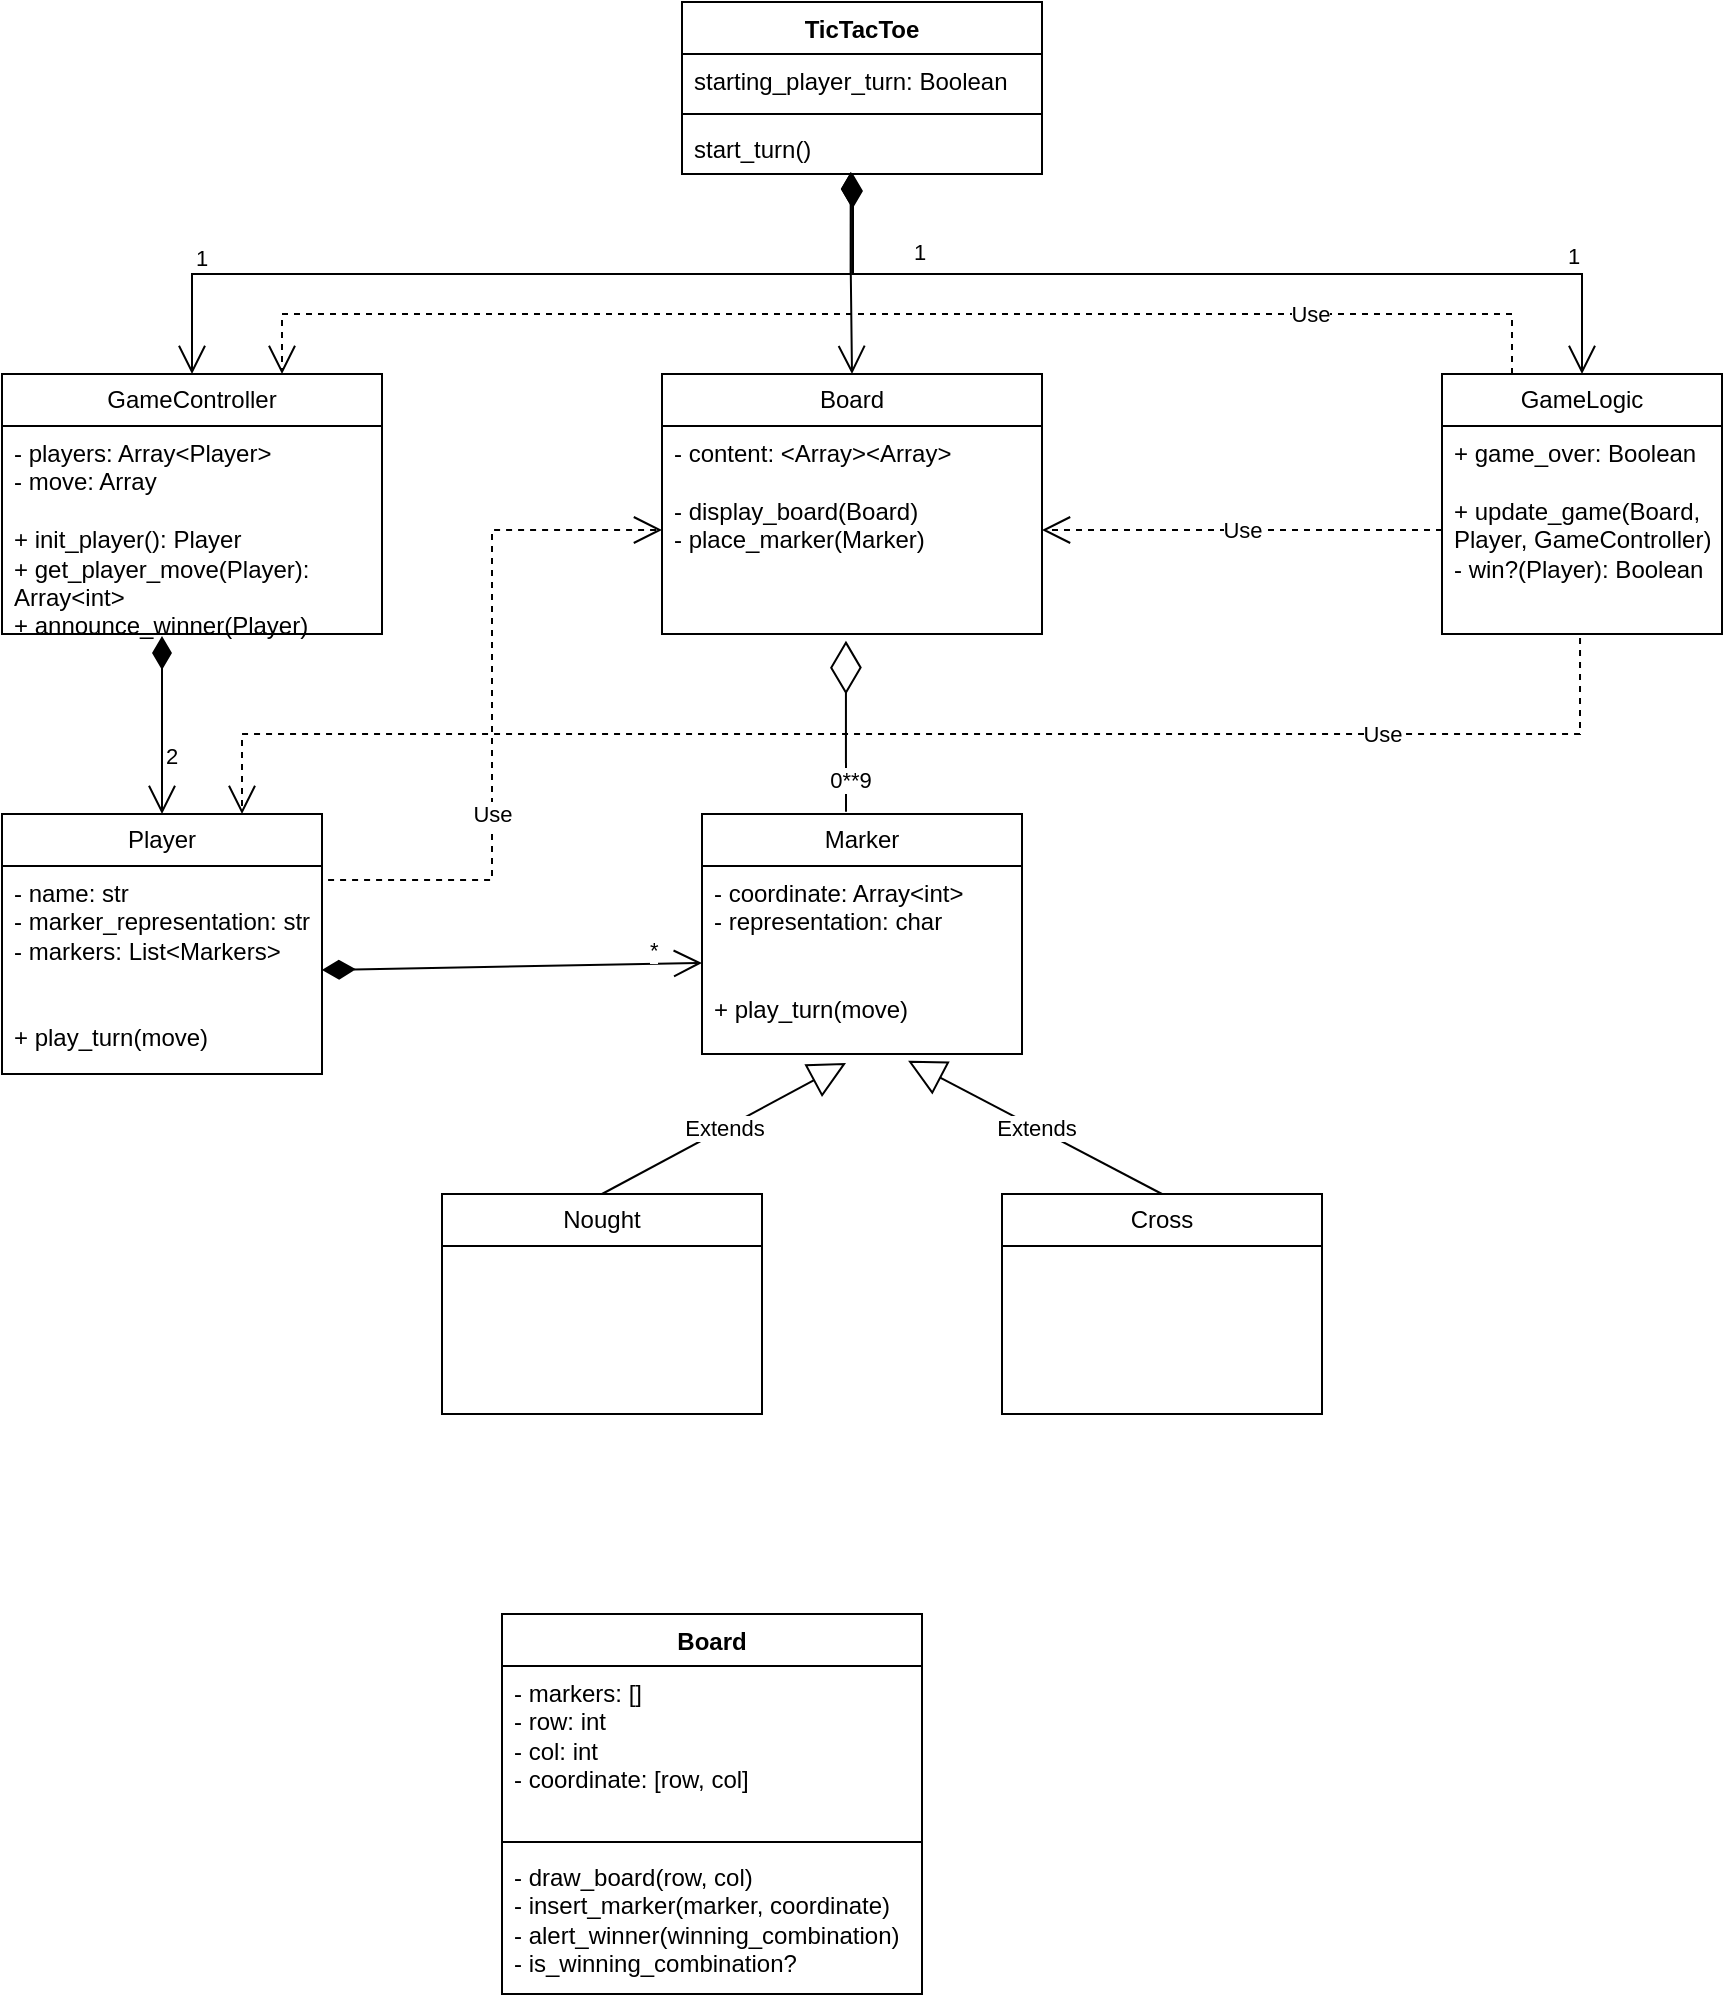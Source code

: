 <mxfile version="24.6.5" type="github">
  <diagram name="Page-1" id="c4acf3e9-155e-7222-9cf6-157b1a14988f">
    <mxGraphModel dx="2318" dy="797" grid="0" gridSize="10" guides="1" tooltips="1" connect="1" arrows="1" fold="1" page="1" pageScale="1" pageWidth="850" pageHeight="1100" background="none" math="0" shadow="0">
      <root>
        <mxCell id="0" />
        <mxCell id="1" parent="0" />
        <mxCell id="5d2195bd80daf111-30" style="edgeStyle=orthogonalEdgeStyle;rounded=0;html=1;dashed=1;labelBackgroundColor=none;startFill=0;endArrow=open;endFill=0;endSize=10;fontFamily=Verdana;fontSize=10;" parent="1" edge="1">
          <mxGeometry relative="1" as="geometry">
            <Array as="points">
              <mxPoint x="300" y="580" />
              <mxPoint x="300" y="642" />
            </Array>
            <mxPoint x="-200" y="642" as="targetPoint" />
          </mxGeometry>
        </mxCell>
        <mxCell id="5d2195bd80daf111-32" style="edgeStyle=orthogonalEdgeStyle;rounded=0;html=1;dashed=1;labelBackgroundColor=none;startFill=0;endArrow=open;endFill=0;endSize=10;fontFamily=Verdana;fontSize=10;" parent="1" edge="1">
          <mxGeometry relative="1" as="geometry">
            <Array as="points">
              <mxPoint x="170" y="780" />
            </Array>
            <mxPoint x="-360" y="780" as="targetPoint" />
          </mxGeometry>
        </mxCell>
        <mxCell id="5d2195bd80daf111-33" style="edgeStyle=orthogonalEdgeStyle;rounded=0;html=1;dashed=1;labelBackgroundColor=none;startFill=0;endArrow=open;endFill=0;endSize=10;fontFamily=Verdana;fontSize=10;" parent="1" edge="1">
          <mxGeometry relative="1" as="geometry">
            <Array as="points">
              <mxPoint x="140" y="978" />
            </Array>
            <mxPoint x="-360" y="978" as="targetPoint" />
          </mxGeometry>
        </mxCell>
        <mxCell id="KroFiL_tocNXz4LVEAQP-15" value="Board" style="swimlane;fontStyle=1;align=center;verticalAlign=top;childLayout=stackLayout;horizontal=1;startSize=26;horizontalStack=0;resizeParent=1;resizeParentMax=0;resizeLast=0;collapsible=1;marginBottom=0;whiteSpace=wrap;html=1;" parent="1" vertex="1">
          <mxGeometry x="-190" y="850" width="210" height="190" as="geometry" />
        </mxCell>
        <mxCell id="KroFiL_tocNXz4LVEAQP-16" value="- markers: []&lt;div&gt;- row: int&lt;/div&gt;&lt;div&gt;- col: int&lt;/div&gt;&lt;div&gt;- coordinate: [row, col]&lt;/div&gt;" style="text;strokeColor=none;fillColor=none;align=left;verticalAlign=top;spacingLeft=4;spacingRight=4;overflow=hidden;rotatable=0;points=[[0,0.5],[1,0.5]];portConstraint=eastwest;whiteSpace=wrap;html=1;" parent="KroFiL_tocNXz4LVEAQP-15" vertex="1">
          <mxGeometry y="26" width="210" height="84" as="geometry" />
        </mxCell>
        <mxCell id="KroFiL_tocNXz4LVEAQP-17" value="" style="line;strokeWidth=1;fillColor=none;align=left;verticalAlign=middle;spacingTop=-1;spacingLeft=3;spacingRight=3;rotatable=0;labelPosition=right;points=[];portConstraint=eastwest;strokeColor=inherit;" parent="KroFiL_tocNXz4LVEAQP-15" vertex="1">
          <mxGeometry y="110" width="210" height="8" as="geometry" />
        </mxCell>
        <mxCell id="KroFiL_tocNXz4LVEAQP-18" value="- draw_board(row, col)&lt;div&gt;- insert_marker(marker, coordinate)&lt;br&gt;&lt;div&gt;- alert_winner(winning_combination)&lt;/div&gt;&lt;div&gt;- is_winning_combination?&lt;/div&gt;&lt;div&gt;&lt;br&gt;&lt;/div&gt;&lt;div&gt;&lt;br&gt;&lt;/div&gt;&lt;/div&gt;" style="text;strokeColor=none;fillColor=none;align=left;verticalAlign=top;spacingLeft=4;spacingRight=4;overflow=hidden;rotatable=0;points=[[0,0.5],[1,0.5]];portConstraint=eastwest;whiteSpace=wrap;html=1;" parent="KroFiL_tocNXz4LVEAQP-15" vertex="1">
          <mxGeometry y="118" width="210" height="72" as="geometry" />
        </mxCell>
        <mxCell id="PxHN0m3QXHdbut6XQwxZ-1" value="GameController" style="swimlane;fontStyle=0;childLayout=stackLayout;horizontal=1;startSize=26;fillColor=none;horizontalStack=0;resizeParent=1;resizeParentMax=0;resizeLast=0;collapsible=1;marginBottom=0;whiteSpace=wrap;html=1;" parent="1" vertex="1">
          <mxGeometry x="-440" y="230" width="190" height="130" as="geometry" />
        </mxCell>
        <mxCell id="PxHN0m3QXHdbut6XQwxZ-2" value="&lt;div&gt;- players: Array&amp;lt;Player&amp;gt;&lt;/div&gt;&lt;div&gt;- move: Array&lt;/div&gt;&lt;div&gt;&lt;br&gt;&lt;/div&gt;&lt;div&gt;+ init_player(): Player&lt;/div&gt;&lt;div&gt;+ get_player_move(Player): Array&amp;lt;int&amp;gt;&lt;/div&gt;&lt;div&gt;+ announce_winner(Player)&lt;/div&gt;&lt;div&gt;&lt;br&gt;&lt;/div&gt;" style="text;strokeColor=none;fillColor=none;align=left;verticalAlign=top;spacingLeft=4;spacingRight=4;overflow=hidden;rotatable=0;points=[[0,0.5],[1,0.5]];portConstraint=eastwest;whiteSpace=wrap;html=1;" parent="PxHN0m3QXHdbut6XQwxZ-1" vertex="1">
          <mxGeometry y="26" width="190" height="104" as="geometry" />
        </mxCell>
        <mxCell id="PxHN0m3QXHdbut6XQwxZ-7" value="Board" style="swimlane;fontStyle=0;childLayout=stackLayout;horizontal=1;startSize=26;fillColor=none;horizontalStack=0;resizeParent=1;resizeParentMax=0;resizeLast=0;collapsible=1;marginBottom=0;whiteSpace=wrap;html=1;" parent="1" vertex="1">
          <mxGeometry x="-110" y="230" width="190" height="130" as="geometry" />
        </mxCell>
        <mxCell id="PxHN0m3QXHdbut6XQwxZ-8" value="- content: &amp;lt;Array&amp;gt;&amp;lt;Array&amp;gt;&lt;div&gt;&lt;br&gt;&lt;/div&gt;&lt;div&gt;- display_board(Board)&amp;nbsp;&lt;/div&gt;&lt;div&gt;- place_marker(Marker)&lt;/div&gt;" style="text;strokeColor=none;fillColor=none;align=left;verticalAlign=top;spacingLeft=4;spacingRight=4;overflow=hidden;rotatable=0;points=[[0,0.5],[1,0.5]];portConstraint=eastwest;whiteSpace=wrap;html=1;" parent="PxHN0m3QXHdbut6XQwxZ-7" vertex="1">
          <mxGeometry y="26" width="190" height="104" as="geometry" />
        </mxCell>
        <mxCell id="PxHN0m3QXHdbut6XQwxZ-11" value="GameLogic" style="swimlane;fontStyle=0;childLayout=stackLayout;horizontal=1;startSize=26;fillColor=none;horizontalStack=0;resizeParent=1;resizeParentMax=0;resizeLast=0;collapsible=1;marginBottom=0;whiteSpace=wrap;html=1;" parent="1" vertex="1">
          <mxGeometry x="280" y="230" width="140" height="130" as="geometry" />
        </mxCell>
        <mxCell id="PxHN0m3QXHdbut6XQwxZ-12" value="+ game_over: Boolean&lt;div&gt;&lt;br&gt;&lt;/div&gt;&lt;div&gt;+ update_game(Board, Player, GameController)&lt;/div&gt;&lt;div&gt;- win?(Player): Boolean&lt;/div&gt;" style="text;strokeColor=none;fillColor=none;align=left;verticalAlign=top;spacingLeft=4;spacingRight=4;overflow=hidden;rotatable=0;points=[[0,0.5],[1,0.5]];portConstraint=eastwest;whiteSpace=wrap;html=1;" parent="PxHN0m3QXHdbut6XQwxZ-11" vertex="1">
          <mxGeometry y="26" width="140" height="104" as="geometry" />
        </mxCell>
        <mxCell id="PxHN0m3QXHdbut6XQwxZ-18" value="Player" style="swimlane;fontStyle=0;childLayout=stackLayout;horizontal=1;startSize=26;fillColor=none;horizontalStack=0;resizeParent=1;resizeParentMax=0;resizeLast=0;collapsible=1;marginBottom=0;whiteSpace=wrap;html=1;" parent="1" vertex="1">
          <mxGeometry x="-440" y="450" width="160" height="130" as="geometry" />
        </mxCell>
        <mxCell id="PxHN0m3QXHdbut6XQwxZ-19" value="&lt;div&gt;- name: str&lt;br&gt;- marker_representation: str&lt;/div&gt;&lt;div&gt;- markers: List&amp;lt;Markers&amp;gt;&lt;/div&gt;&lt;div&gt;&lt;br&gt;&lt;/div&gt;&lt;div&gt;&lt;br&gt;&lt;/div&gt;&lt;div&gt;+ play_turn(move)&lt;/div&gt;" style="text;strokeColor=none;fillColor=none;align=left;verticalAlign=top;spacingLeft=4;spacingRight=4;overflow=hidden;rotatable=0;points=[[0,0.5],[1,0.5]];portConstraint=eastwest;whiteSpace=wrap;html=1;" parent="PxHN0m3QXHdbut6XQwxZ-18" vertex="1">
          <mxGeometry y="26" width="160" height="104" as="geometry" />
        </mxCell>
        <mxCell id="PxHN0m3QXHdbut6XQwxZ-20" value="1" style="endArrow=open;html=1;endSize=12;startArrow=diamondThin;startSize=14;startFill=1;edgeStyle=orthogonalEdgeStyle;align=left;verticalAlign=bottom;rounded=0;entryX=0.5;entryY=0;entryDx=0;entryDy=0;exitX=0.469;exitY=0.962;exitDx=0;exitDy=0;exitPerimeter=0;" parent="1" source="1jzwe3sKnmba9i9bLfP2-15" target="PxHN0m3QXHdbut6XQwxZ-1" edge="1">
          <mxGeometry x="-0.775" y="30" relative="1" as="geometry">
            <mxPoint x="-15" y="130" as="sourcePoint" />
            <mxPoint x="-190" y="250" as="targetPoint" />
            <mxPoint as="offset" />
          </mxGeometry>
        </mxCell>
        <mxCell id="PxHN0m3QXHdbut6XQwxZ-21" value="1" style="endArrow=open;html=1;endSize=12;startArrow=diamondThin;startSize=14;startFill=1;edgeStyle=orthogonalEdgeStyle;align=left;verticalAlign=bottom;rounded=0;entryX=0.5;entryY=0;entryDx=0;entryDy=0;exitX=0.469;exitY=0.962;exitDx=0;exitDy=0;exitPerimeter=0;" parent="1" source="1jzwe3sKnmba9i9bLfP2-15" target="PxHN0m3QXHdbut6XQwxZ-7" edge="1">
          <mxGeometry x="0.048" y="-330" relative="1" as="geometry">
            <mxPoint x="-10" y="140" as="sourcePoint" />
            <mxPoint x="-350" y="240" as="targetPoint" />
            <mxPoint as="offset" />
          </mxGeometry>
        </mxCell>
        <mxCell id="PxHN0m3QXHdbut6XQwxZ-22" value="1" style="endArrow=open;html=1;endSize=12;startArrow=diamondThin;startSize=14;startFill=1;edgeStyle=orthogonalEdgeStyle;align=left;verticalAlign=bottom;rounded=0;entryX=0.5;entryY=0;entryDx=0;entryDy=0;exitX=0.475;exitY=1;exitDx=0;exitDy=0;exitPerimeter=0;" parent="1" source="1jzwe3sKnmba9i9bLfP2-15" target="PxHN0m3QXHdbut6XQwxZ-11" edge="1">
          <mxGeometry x="0.747" relative="1" as="geometry">
            <mxPoint x="-15" y="130" as="sourcePoint" />
            <mxPoint x="-350" y="240" as="targetPoint" />
            <mxPoint as="offset" />
          </mxGeometry>
        </mxCell>
        <mxCell id="PxHN0m3QXHdbut6XQwxZ-23" value="2" style="endArrow=open;html=1;endSize=12;startArrow=diamondThin;startSize=14;startFill=1;align=left;verticalAlign=bottom;rounded=0;" parent="1" target="PxHN0m3QXHdbut6XQwxZ-18" edge="1">
          <mxGeometry x="0.551" relative="1" as="geometry">
            <mxPoint x="-360" y="361" as="sourcePoint" />
            <mxPoint x="-350" y="240" as="targetPoint" />
            <mxPoint as="offset" />
          </mxGeometry>
        </mxCell>
        <mxCell id="PxHN0m3QXHdbut6XQwxZ-24" value="Marker" style="swimlane;fontStyle=0;childLayout=stackLayout;horizontal=1;startSize=26;fillColor=none;horizontalStack=0;resizeParent=1;resizeParentMax=0;resizeLast=0;collapsible=1;marginBottom=0;whiteSpace=wrap;html=1;" parent="1" vertex="1">
          <mxGeometry x="-90" y="450" width="160" height="120" as="geometry" />
        </mxCell>
        <mxCell id="PxHN0m3QXHdbut6XQwxZ-25" value="&lt;div&gt;- coordinate: Array&amp;lt;int&amp;gt;&lt;/div&gt;&lt;div&gt;- representation: char&lt;/div&gt;&lt;div&gt;&lt;br&gt;&lt;/div&gt;&lt;div&gt;&lt;br&gt;&lt;/div&gt;&lt;div&gt;+ play_turn(move)&lt;/div&gt;" style="text;strokeColor=none;fillColor=none;align=left;verticalAlign=top;spacingLeft=4;spacingRight=4;overflow=hidden;rotatable=0;points=[[0,0.5],[1,0.5]];portConstraint=eastwest;whiteSpace=wrap;html=1;" parent="PxHN0m3QXHdbut6XQwxZ-24" vertex="1">
          <mxGeometry y="26" width="160" height="94" as="geometry" />
        </mxCell>
        <mxCell id="1jzwe3sKnmba9i9bLfP2-1" value="*" style="endArrow=open;html=1;endSize=12;startArrow=diamondThin;startSize=14;startFill=1;align=left;verticalAlign=bottom;rounded=0;exitX=1;exitY=0.5;exitDx=0;exitDy=0;" edge="1" parent="1" source="PxHN0m3QXHdbut6XQwxZ-19" target="PxHN0m3QXHdbut6XQwxZ-25">
          <mxGeometry x="0.7" y="-2" relative="1" as="geometry">
            <mxPoint x="-350" y="371" as="sourcePoint" />
            <mxPoint x="-350" y="460" as="targetPoint" />
            <mxPoint as="offset" />
          </mxGeometry>
        </mxCell>
        <mxCell id="1jzwe3sKnmba9i9bLfP2-2" value="Use" style="endArrow=open;endSize=12;dashed=1;html=1;rounded=0;exitX=1.019;exitY=0.067;exitDx=0;exitDy=0;exitPerimeter=0;entryX=0;entryY=0.5;entryDx=0;entryDy=0;edgeStyle=orthogonalEdgeStyle;" edge="1" parent="1" source="PxHN0m3QXHdbut6XQwxZ-19" target="PxHN0m3QXHdbut6XQwxZ-8">
          <mxGeometry x="-0.328" width="160" relative="1" as="geometry">
            <mxPoint x="-170" y="370" as="sourcePoint" />
            <mxPoint x="-10" y="370" as="targetPoint" />
            <mxPoint as="offset" />
          </mxGeometry>
        </mxCell>
        <mxCell id="1jzwe3sKnmba9i9bLfP2-3" value="Nought" style="swimlane;fontStyle=0;childLayout=stackLayout;horizontal=1;startSize=26;fillColor=none;horizontalStack=0;resizeParent=1;resizeParentMax=0;resizeLast=0;collapsible=1;marginBottom=0;whiteSpace=wrap;html=1;" vertex="1" parent="1">
          <mxGeometry x="-220" y="640" width="160" height="110" as="geometry" />
        </mxCell>
        <mxCell id="1jzwe3sKnmba9i9bLfP2-5" value="Cross" style="swimlane;fontStyle=0;childLayout=stackLayout;horizontal=1;startSize=26;fillColor=none;horizontalStack=0;resizeParent=1;resizeParentMax=0;resizeLast=0;collapsible=1;marginBottom=0;whiteSpace=wrap;html=1;" vertex="1" parent="1">
          <mxGeometry x="60" y="640" width="160" height="110" as="geometry" />
        </mxCell>
        <mxCell id="1jzwe3sKnmba9i9bLfP2-7" value="Extends" style="endArrow=block;endSize=16;endFill=0;html=1;rounded=0;exitX=0.5;exitY=0;exitDx=0;exitDy=0;entryX=0.45;entryY=1.048;entryDx=0;entryDy=0;entryPerimeter=0;" edge="1" parent="1" source="1jzwe3sKnmba9i9bLfP2-3" target="PxHN0m3QXHdbut6XQwxZ-25">
          <mxGeometry x="-0.005" width="160" relative="1" as="geometry">
            <mxPoint x="10" y="600" as="sourcePoint" />
            <mxPoint x="170" y="600" as="targetPoint" />
            <mxPoint as="offset" />
          </mxGeometry>
        </mxCell>
        <mxCell id="1jzwe3sKnmba9i9bLfP2-8" value="Extends" style="endArrow=block;endSize=16;endFill=0;html=1;rounded=0;exitX=0.5;exitY=0;exitDx=0;exitDy=0;entryX=0.644;entryY=1.036;entryDx=0;entryDy=0;entryPerimeter=0;" edge="1" parent="1" source="1jzwe3sKnmba9i9bLfP2-5" target="PxHN0m3QXHdbut6XQwxZ-25">
          <mxGeometry x="-0.005" width="160" relative="1" as="geometry">
            <mxPoint x="-130" y="650" as="sourcePoint" />
            <mxPoint x="-8" y="584" as="targetPoint" />
            <mxPoint as="offset" />
          </mxGeometry>
        </mxCell>
        <mxCell id="1jzwe3sKnmba9i9bLfP2-10" value="" style="endArrow=diamondThin;endFill=0;endSize=24;html=1;rounded=0;entryX=0.484;entryY=1.032;entryDx=0;entryDy=0;entryPerimeter=0;exitX=0.45;exitY=-0.009;exitDx=0;exitDy=0;exitPerimeter=0;" edge="1" parent="1" source="PxHN0m3QXHdbut6XQwxZ-24" target="PxHN0m3QXHdbut6XQwxZ-8">
          <mxGeometry width="160" relative="1" as="geometry">
            <mxPoint x="10" y="490" as="sourcePoint" />
            <mxPoint x="170" y="490" as="targetPoint" />
          </mxGeometry>
        </mxCell>
        <mxCell id="1jzwe3sKnmba9i9bLfP2-11" value="0**9" style="edgeLabel;html=1;align=center;verticalAlign=middle;resizable=0;points=[];" vertex="1" connectable="0" parent="1jzwe3sKnmba9i9bLfP2-10">
          <mxGeometry x="-0.623" y="-2" relative="1" as="geometry">
            <mxPoint as="offset" />
          </mxGeometry>
        </mxCell>
        <mxCell id="1jzwe3sKnmba9i9bLfP2-12" value="TicTacToe" style="swimlane;fontStyle=1;align=center;verticalAlign=top;childLayout=stackLayout;horizontal=1;startSize=26;horizontalStack=0;resizeParent=1;resizeParentMax=0;resizeLast=0;collapsible=1;marginBottom=0;whiteSpace=wrap;html=1;" vertex="1" parent="1">
          <mxGeometry x="-100" y="44" width="180" height="86" as="geometry" />
        </mxCell>
        <mxCell id="1jzwe3sKnmba9i9bLfP2-13" value="starting_player_turn: Boolean" style="text;strokeColor=none;fillColor=none;align=left;verticalAlign=top;spacingLeft=4;spacingRight=4;overflow=hidden;rotatable=0;points=[[0,0.5],[1,0.5]];portConstraint=eastwest;whiteSpace=wrap;html=1;" vertex="1" parent="1jzwe3sKnmba9i9bLfP2-12">
          <mxGeometry y="26" width="180" height="26" as="geometry" />
        </mxCell>
        <mxCell id="1jzwe3sKnmba9i9bLfP2-14" value="" style="line;strokeWidth=1;fillColor=none;align=left;verticalAlign=middle;spacingTop=-1;spacingLeft=3;spacingRight=3;rotatable=0;labelPosition=right;points=[];portConstraint=eastwest;strokeColor=inherit;" vertex="1" parent="1jzwe3sKnmba9i9bLfP2-12">
          <mxGeometry y="52" width="180" height="8" as="geometry" />
        </mxCell>
        <mxCell id="1jzwe3sKnmba9i9bLfP2-15" value="start_turn()" style="text;strokeColor=none;fillColor=none;align=left;verticalAlign=top;spacingLeft=4;spacingRight=4;overflow=hidden;rotatable=0;points=[[0,0.5],[1,0.5]];portConstraint=eastwest;whiteSpace=wrap;html=1;" vertex="1" parent="1jzwe3sKnmba9i9bLfP2-12">
          <mxGeometry y="60" width="180" height="26" as="geometry" />
        </mxCell>
        <mxCell id="1jzwe3sKnmba9i9bLfP2-16" value="Use" style="endArrow=open;endSize=12;dashed=1;html=1;rounded=0;exitX=0;exitY=0.5;exitDx=0;exitDy=0;entryX=1;entryY=0.5;entryDx=0;entryDy=0;" edge="1" parent="1" source="PxHN0m3QXHdbut6XQwxZ-12" target="PxHN0m3QXHdbut6XQwxZ-8">
          <mxGeometry x="0.001" width="160" relative="1" as="geometry">
            <mxPoint x="-267" y="493" as="sourcePoint" />
            <mxPoint x="-100" y="318" as="targetPoint" />
            <mxPoint as="offset" />
          </mxGeometry>
        </mxCell>
        <mxCell id="1jzwe3sKnmba9i9bLfP2-17" value="Use" style="endArrow=open;endSize=12;dashed=1;html=1;rounded=0;entryX=0.75;entryY=0;entryDx=0;entryDy=0;edgeStyle=orthogonalEdgeStyle;exitX=0.493;exitY=1.019;exitDx=0;exitDy=0;exitPerimeter=0;" edge="1" parent="1" source="PxHN0m3QXHdbut6XQwxZ-12" target="PxHN0m3QXHdbut6XQwxZ-18">
          <mxGeometry x="-0.612" width="160" relative="1" as="geometry">
            <mxPoint x="280" y="310" as="sourcePoint" />
            <mxPoint x="90" y="318" as="targetPoint" />
            <mxPoint as="offset" />
            <Array as="points">
              <mxPoint x="349" y="410" />
              <mxPoint x="-320" y="410" />
            </Array>
          </mxGeometry>
        </mxCell>
        <mxCell id="1jzwe3sKnmba9i9bLfP2-18" value="Use" style="endArrow=open;endSize=12;dashed=1;html=1;rounded=0;edgeStyle=orthogonalEdgeStyle;exitX=0.25;exitY=0;exitDx=0;exitDy=0;" edge="1" parent="1" source="PxHN0m3QXHdbut6XQwxZ-11">
          <mxGeometry x="-0.612" width="160" relative="1" as="geometry">
            <mxPoint x="359" y="372" as="sourcePoint" />
            <mxPoint x="-300" y="230" as="targetPoint" />
            <mxPoint as="offset" />
            <Array as="points">
              <mxPoint x="315" y="200" />
              <mxPoint x="-300" y="200" />
            </Array>
          </mxGeometry>
        </mxCell>
      </root>
    </mxGraphModel>
  </diagram>
</mxfile>
